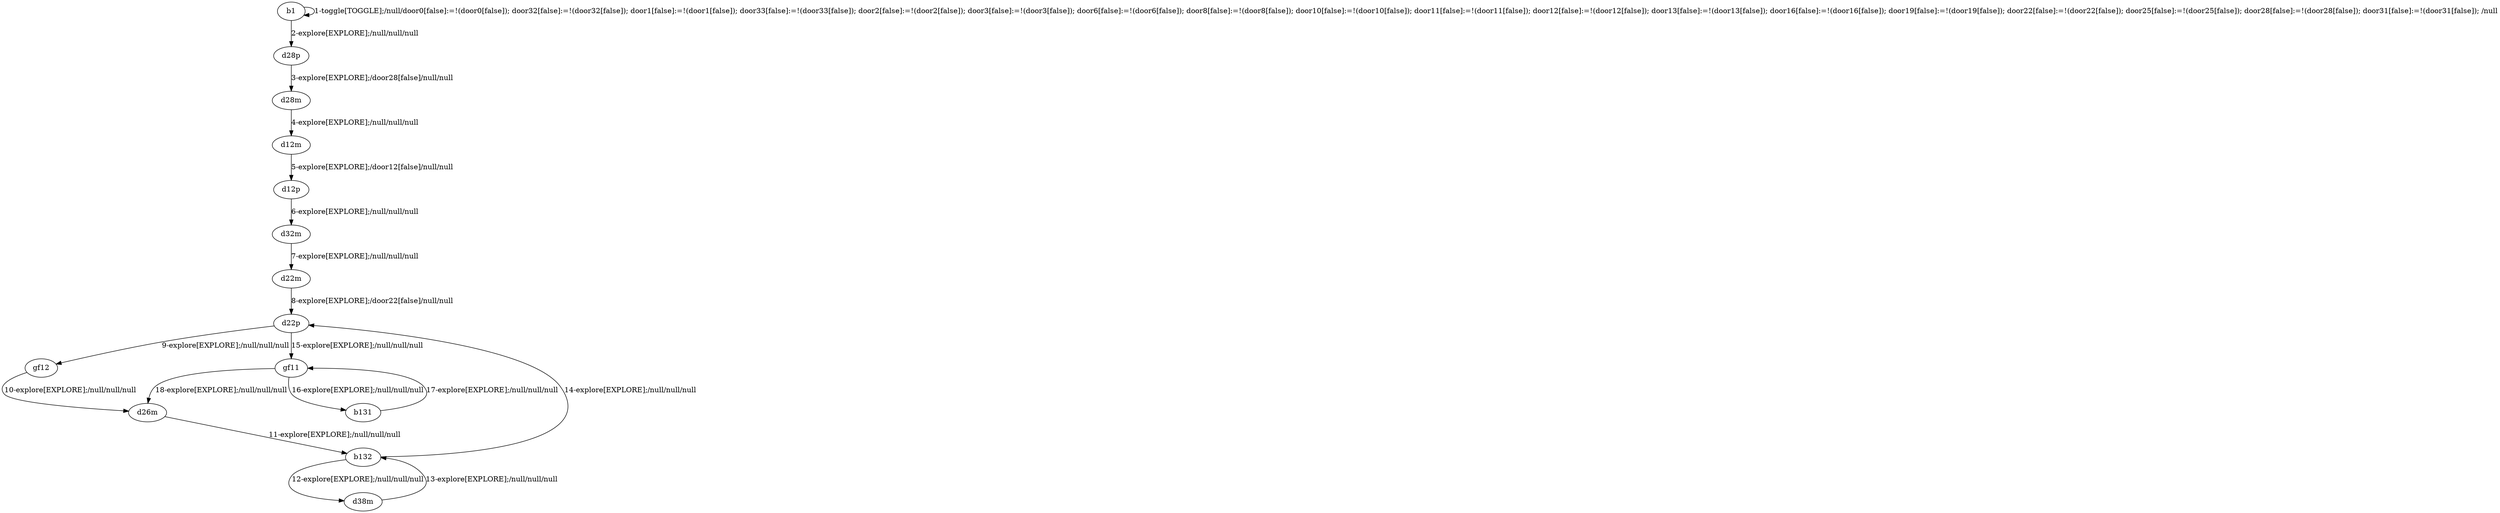 # Total number of goals covered by this test: 2
# b132 --> d38m
# d26m --> b132

digraph g {
"b1" -> "b1" [label = "1-toggle[TOGGLE];/null/door0[false]:=!(door0[false]); door32[false]:=!(door32[false]); door1[false]:=!(door1[false]); door33[false]:=!(door33[false]); door2[false]:=!(door2[false]); door3[false]:=!(door3[false]); door6[false]:=!(door6[false]); door8[false]:=!(door8[false]); door10[false]:=!(door10[false]); door11[false]:=!(door11[false]); door12[false]:=!(door12[false]); door13[false]:=!(door13[false]); door16[false]:=!(door16[false]); door19[false]:=!(door19[false]); door22[false]:=!(door22[false]); door25[false]:=!(door25[false]); door28[false]:=!(door28[false]); door31[false]:=!(door31[false]); /null"];
"b1" -> "d28p" [label = "2-explore[EXPLORE];/null/null/null"];
"d28p" -> "d28m" [label = "3-explore[EXPLORE];/door28[false]/null/null"];
"d28m" -> "d12m" [label = "4-explore[EXPLORE];/null/null/null"];
"d12m" -> "d12p" [label = "5-explore[EXPLORE];/door12[false]/null/null"];
"d12p" -> "d32m" [label = "6-explore[EXPLORE];/null/null/null"];
"d32m" -> "d22m" [label = "7-explore[EXPLORE];/null/null/null"];
"d22m" -> "d22p" [label = "8-explore[EXPLORE];/door22[false]/null/null"];
"d22p" -> "gf12" [label = "9-explore[EXPLORE];/null/null/null"];
"gf12" -> "d26m" [label = "10-explore[EXPLORE];/null/null/null"];
"d26m" -> "b132" [label = "11-explore[EXPLORE];/null/null/null"];
"b132" -> "d38m" [label = "12-explore[EXPLORE];/null/null/null"];
"d38m" -> "b132" [label = "13-explore[EXPLORE];/null/null/null"];
"b132" -> "d22p" [label = "14-explore[EXPLORE];/null/null/null"];
"d22p" -> "gf11" [label = "15-explore[EXPLORE];/null/null/null"];
"gf11" -> "b131" [label = "16-explore[EXPLORE];/null/null/null"];
"b131" -> "gf11" [label = "17-explore[EXPLORE];/null/null/null"];
"gf11" -> "d26m" [label = "18-explore[EXPLORE];/null/null/null"];
}
